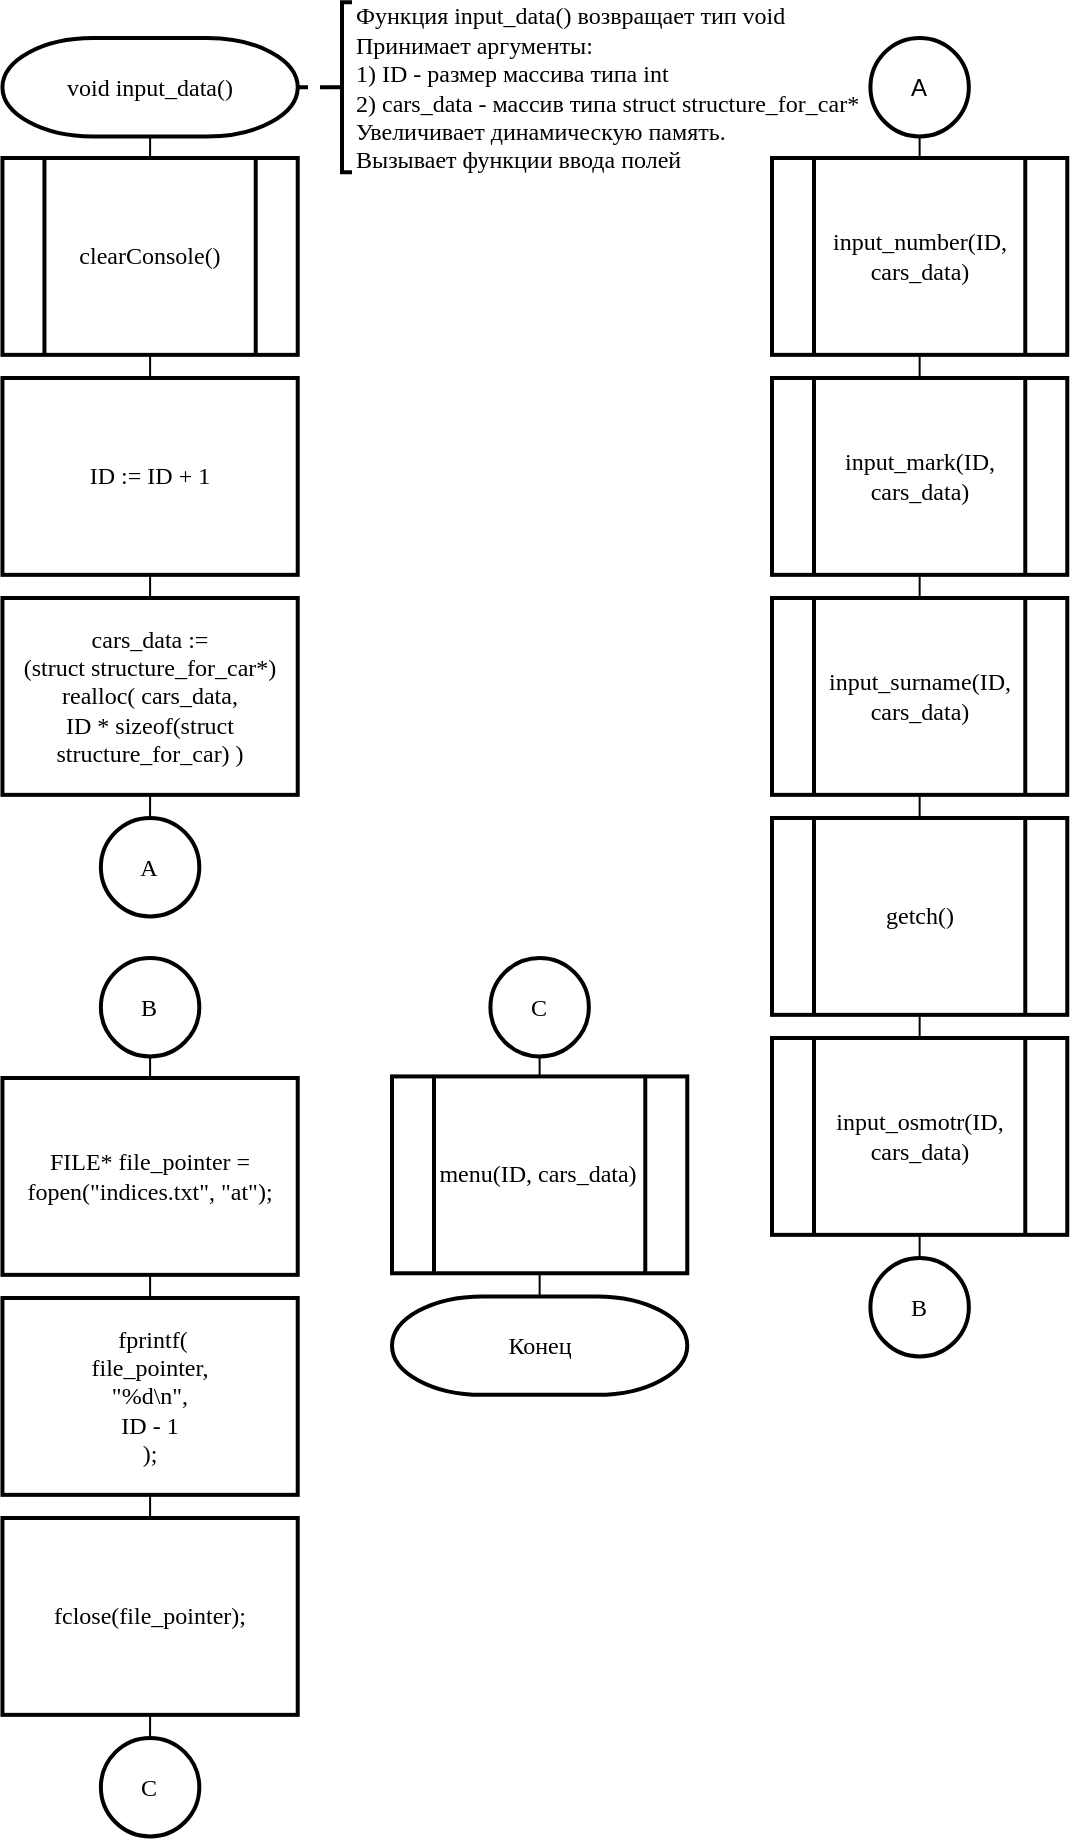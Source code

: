 <mxfile version="13.0.3" type="device"><diagram id="at5sw2PbxqXFSxbrONDc" name="Страница 1"><mxGraphModel dx="852" dy="494" grid="1" gridSize="10" guides="1" tooltips="1" connect="1" arrows="1" fold="1" page="1" pageScale="1" pageWidth="827" pageHeight="1169" math="0" shadow="0"><root><mxCell id="0"/><mxCell id="1" parent="0"/><mxCell id="XmzZIXnenyRNUTNFOU6w-14" style="edgeStyle=orthogonalEdgeStyle;rounded=0;orthogonalLoop=1;jettySize=auto;html=1;exitX=0.5;exitY=1;exitDx=0;exitDy=0;exitPerimeter=0;entryX=0.5;entryY=0;entryDx=0;entryDy=0;endArrow=none;endFill=0;" parent="1" source="XmzZIXnenyRNUTNFOU6w-1" target="XmzZIXnenyRNUTNFOU6w-2" edge="1"><mxGeometry relative="1" as="geometry"/></mxCell><mxCell id="XmzZIXnenyRNUTNFOU6w-1" value="&lt;font face=&quot;Times New Roman&quot;&gt;void input_data()&lt;/font&gt;" style="strokeWidth=2;html=1;shape=mxgraph.flowchart.terminator;whiteSpace=wrap;" parent="1" vertex="1"><mxGeometry x="55.23" y="50" width="147.637" height="49.212" as="geometry"/></mxCell><mxCell id="XmzZIXnenyRNUTNFOU6w-15" style="edgeStyle=orthogonalEdgeStyle;rounded=0;orthogonalLoop=1;jettySize=auto;html=1;exitX=0.5;exitY=1;exitDx=0;exitDy=0;entryX=0.5;entryY=0;entryDx=0;entryDy=0;endArrow=none;endFill=0;" parent="1" source="XmzZIXnenyRNUTNFOU6w-2" target="XmzZIXnenyRNUTNFOU6w-3" edge="1"><mxGeometry relative="1" as="geometry"/></mxCell><mxCell id="XmzZIXnenyRNUTNFOU6w-2" value="&lt;font face=&quot;Times New Roman&quot;&gt;clearConsole()&lt;/font&gt;" style="verticalLabelPosition=middle;verticalAlign=middle;html=1;shape=process;whiteSpace=wrap;rounded=0;size=0.14;arcSize=6;strokeWidth=2;labelPosition=center;align=center;" parent="1" vertex="1"><mxGeometry x="55.23" y="110" width="147.637" height="98.425" as="geometry"/></mxCell><mxCell id="XmzZIXnenyRNUTNFOU6w-16" style="edgeStyle=orthogonalEdgeStyle;rounded=0;orthogonalLoop=1;jettySize=auto;html=1;exitX=0.5;exitY=1;exitDx=0;exitDy=0;entryX=0.5;entryY=0;entryDx=0;entryDy=0;endArrow=none;endFill=0;" parent="1" source="XmzZIXnenyRNUTNFOU6w-3" target="XmzZIXnenyRNUTNFOU6w-4" edge="1"><mxGeometry relative="1" as="geometry"/></mxCell><mxCell id="XmzZIXnenyRNUTNFOU6w-3" value="&lt;font face=&quot;Times New Roman&quot;&gt;ID := ID + 1&lt;/font&gt;" style="rounded=0;whiteSpace=wrap;html=1;absoluteArcSize=1;arcSize=14;strokeWidth=2;" parent="1" vertex="1"><mxGeometry x="55.23" y="220" width="147.637" height="98.425" as="geometry"/></mxCell><mxCell id="XmzZIXnenyRNUTNFOU6w-25" style="edgeStyle=orthogonalEdgeStyle;rounded=0;orthogonalLoop=1;jettySize=auto;html=1;exitX=0.5;exitY=1;exitDx=0;exitDy=0;entryX=0.5;entryY=0;entryDx=0;entryDy=0;entryPerimeter=0;endArrow=none;endFill=0;" parent="1" source="XmzZIXnenyRNUTNFOU6w-4" target="XmzZIXnenyRNUTNFOU6w-23" edge="1"><mxGeometry relative="1" as="geometry"/></mxCell><mxCell id="XmzZIXnenyRNUTNFOU6w-4" value="&lt;font face=&quot;Times New Roman&quot;&gt;cars_data :=&lt;br&gt;(struct structure_for_car*) &lt;br&gt;realloc( cars_data,&lt;br&gt;ID * sizeof(struct structure_for_car) )&lt;/font&gt;" style="rounded=0;whiteSpace=wrap;html=1;absoluteArcSize=1;arcSize=14;strokeWidth=2;" parent="1" vertex="1"><mxGeometry x="55.23" y="330" width="147.637" height="98.425" as="geometry"/></mxCell><mxCell id="XmzZIXnenyRNUTNFOU6w-17" style="edgeStyle=orthogonalEdgeStyle;rounded=0;orthogonalLoop=1;jettySize=auto;html=1;exitX=0.5;exitY=1;exitDx=0;exitDy=0;entryX=0.5;entryY=0;entryDx=0;entryDy=0;endArrow=none;endFill=0;" parent="1" source="XmzZIXnenyRNUTNFOU6w-5" target="XmzZIXnenyRNUTNFOU6w-7" edge="1"><mxGeometry relative="1" as="geometry"/></mxCell><mxCell id="XmzZIXnenyRNUTNFOU6w-26" style="edgeStyle=orthogonalEdgeStyle;rounded=0;orthogonalLoop=1;jettySize=auto;html=1;exitX=0.5;exitY=0;exitDx=0;exitDy=0;entryX=0.5;entryY=1;entryDx=0;entryDy=0;entryPerimeter=0;endArrow=none;endFill=0;" parent="1" source="XmzZIXnenyRNUTNFOU6w-5" target="XmzZIXnenyRNUTNFOU6w-24" edge="1"><mxGeometry relative="1" as="geometry"/></mxCell><mxCell id="XmzZIXnenyRNUTNFOU6w-5" value="&lt;font face=&quot;Times New Roman&quot;&gt;input_number(ID, cars_data)&lt;/font&gt;&lt;font face=&quot;Times New Roman&quot;&gt;&lt;br&gt;&lt;/font&gt;" style="verticalLabelPosition=middle;verticalAlign=middle;html=1;shape=process;whiteSpace=wrap;rounded=0;size=0.14;arcSize=6;strokeWidth=2;labelPosition=center;align=center;" parent="1" vertex="1"><mxGeometry x="440" y="110" width="147.637" height="98.425" as="geometry"/></mxCell><mxCell id="XmzZIXnenyRNUTNFOU6w-18" style="edgeStyle=orthogonalEdgeStyle;rounded=0;orthogonalLoop=1;jettySize=auto;html=1;exitX=0.5;exitY=1;exitDx=0;exitDy=0;entryX=0.5;entryY=0;entryDx=0;entryDy=0;endArrow=none;endFill=0;" parent="1" source="XmzZIXnenyRNUTNFOU6w-7" target="XmzZIXnenyRNUTNFOU6w-9" edge="1"><mxGeometry relative="1" as="geometry"/></mxCell><mxCell id="XmzZIXnenyRNUTNFOU6w-7" value="&lt;font face=&quot;Times New Roman&quot;&gt;input_mark(ID, cars_data)&lt;br&gt;&lt;/font&gt;" style="verticalLabelPosition=middle;verticalAlign=middle;html=1;shape=process;whiteSpace=wrap;rounded=0;size=0.14;arcSize=6;strokeWidth=2;labelPosition=center;align=center;" parent="1" vertex="1"><mxGeometry x="440" y="220" width="147.637" height="98.425" as="geometry"/></mxCell><mxCell id="XmzZIXnenyRNUTNFOU6w-19" style="edgeStyle=orthogonalEdgeStyle;rounded=0;orthogonalLoop=1;jettySize=auto;html=1;exitX=0.5;exitY=1;exitDx=0;exitDy=0;entryX=0.5;entryY=0;entryDx=0;entryDy=0;endArrow=none;endFill=0;" parent="1" source="XmzZIXnenyRNUTNFOU6w-9" target="XmzZIXnenyRNUTNFOU6w-10" edge="1"><mxGeometry relative="1" as="geometry"/></mxCell><mxCell id="XmzZIXnenyRNUTNFOU6w-9" value="&lt;font face=&quot;Times New Roman&quot;&gt;input_surname(ID, cars_data)&lt;br&gt;&lt;/font&gt;" style="verticalLabelPosition=middle;verticalAlign=middle;html=1;shape=process;whiteSpace=wrap;rounded=0;size=0.14;arcSize=6;strokeWidth=2;labelPosition=center;align=center;" parent="1" vertex="1"><mxGeometry x="440" y="330" width="147.637" height="98.425" as="geometry"/></mxCell><mxCell id="XmzZIXnenyRNUTNFOU6w-20" style="edgeStyle=orthogonalEdgeStyle;rounded=0;orthogonalLoop=1;jettySize=auto;html=1;exitX=0.5;exitY=1;exitDx=0;exitDy=0;entryX=0.5;entryY=0;entryDx=0;entryDy=0;endArrow=none;endFill=0;" parent="1" source="XmzZIXnenyRNUTNFOU6w-10" target="XmzZIXnenyRNUTNFOU6w-11" edge="1"><mxGeometry relative="1" as="geometry"/></mxCell><mxCell id="XmzZIXnenyRNUTNFOU6w-10" value="&lt;font face=&quot;Times New Roman&quot;&gt;getch()&lt;br&gt;&lt;/font&gt;" style="verticalLabelPosition=middle;verticalAlign=middle;html=1;shape=process;whiteSpace=wrap;rounded=0;size=0.14;arcSize=6;strokeWidth=2;labelPosition=center;align=center;" parent="1" vertex="1"><mxGeometry x="440" y="440" width="147.637" height="98.425" as="geometry"/></mxCell><mxCell id="pvAkB_5rfKomrBnWasYL-10" style="edgeStyle=orthogonalEdgeStyle;rounded=0;orthogonalLoop=1;jettySize=auto;html=1;exitX=0.5;exitY=1;exitDx=0;exitDy=0;entryX=0.5;entryY=0;entryDx=0;entryDy=0;entryPerimeter=0;endArrow=none;endFill=0;" parent="1" source="XmzZIXnenyRNUTNFOU6w-11" target="pvAkB_5rfKomrBnWasYL-8" edge="1"><mxGeometry relative="1" as="geometry"/></mxCell><mxCell id="XmzZIXnenyRNUTNFOU6w-11" value="&lt;font face=&quot;Times New Roman&quot;&gt;input_osmotr(ID, cars_data)&lt;br&gt;&lt;/font&gt;" style="verticalLabelPosition=middle;verticalAlign=middle;html=1;shape=process;whiteSpace=wrap;rounded=0;size=0.14;arcSize=6;strokeWidth=2;labelPosition=center;align=center;" parent="1" vertex="1"><mxGeometry x="440" y="550" width="147.637" height="98.425" as="geometry"/></mxCell><mxCell id="XmzZIXnenyRNUTNFOU6w-22" style="edgeStyle=orthogonalEdgeStyle;rounded=0;orthogonalLoop=1;jettySize=auto;html=1;exitX=0.5;exitY=1;exitDx=0;exitDy=0;entryX=0.5;entryY=0;entryDx=0;entryDy=0;entryPerimeter=0;endArrow=none;endFill=0;" parent="1" source="XmzZIXnenyRNUTNFOU6w-12" target="XmzZIXnenyRNUTNFOU6w-13" edge="1"><mxGeometry relative="1" as="geometry"/></mxCell><mxCell id="XmzZIXnenyRNUTNFOU6w-12" value="&lt;font face=&quot;Times New Roman&quot;&gt;menu(ID, cars_data)&lt;br&gt;&lt;/font&gt;" style="verticalLabelPosition=middle;verticalAlign=middle;html=1;shape=process;whiteSpace=wrap;rounded=0;size=0.14;arcSize=6;strokeWidth=2;labelPosition=center;align=center;" parent="1" vertex="1"><mxGeometry x="250" y="569.21" width="147.637" height="98.425" as="geometry"/></mxCell><mxCell id="XmzZIXnenyRNUTNFOU6w-13" value="&lt;font face=&quot;Times New Roman&quot;&gt;Конец&lt;/font&gt;" style="strokeWidth=2;html=1;shape=mxgraph.flowchart.terminator;whiteSpace=wrap;" parent="1" vertex="1"><mxGeometry x="250" y="679.21" width="147.637" height="49.212" as="geometry"/></mxCell><mxCell id="XmzZIXnenyRNUTNFOU6w-23" value="&lt;font face=&quot;Times New Roman&quot;&gt;A&lt;/font&gt;" style="strokeWidth=2;html=1;shape=mxgraph.flowchart.start_2;whiteSpace=wrap;rounded=0;" parent="1" vertex="1"><mxGeometry x="104.44" y="440" width="49.212" height="49.212" as="geometry"/></mxCell><mxCell id="XmzZIXnenyRNUTNFOU6w-24" value="A" style="strokeWidth=2;html=1;shape=mxgraph.flowchart.start_2;whiteSpace=wrap;rounded=0;" parent="1" vertex="1"><mxGeometry x="489.21" y="50.0" width="49.212" height="49.212" as="geometry"/></mxCell><mxCell id="XmzZIXnenyRNUTNFOU6w-28" style="edgeStyle=orthogonalEdgeStyle;rounded=0;orthogonalLoop=1;jettySize=auto;html=1;exitX=0;exitY=0.5;exitDx=0;exitDy=0;exitPerimeter=0;entryX=1;entryY=0.5;entryDx=0;entryDy=0;entryPerimeter=0;endArrow=none;endFill=0;dashed=1;strokeWidth=2;" parent="1" source="XmzZIXnenyRNUTNFOU6w-27" target="XmzZIXnenyRNUTNFOU6w-1" edge="1"><mxGeometry relative="1" as="geometry"/></mxCell><mxCell id="XmzZIXnenyRNUTNFOU6w-27" value="&lt;font face=&quot;Times New Roman&quot;&gt;Функция input_data() возвращает тип void&lt;br&gt;Принимает аргументы:&lt;br&gt;1) ID - размер массива типа int&lt;br&gt;2) cars_data - массив типа struct structure_for_car*&lt;br&gt;Увеличивает динамическую память.&lt;br&gt;Вызывает функции ввода полей&lt;br&gt;&lt;/font&gt;" style="strokeWidth=2;html=1;shape=mxgraph.flowchart.annotation_2;align=left;labelPosition=right;pointerEvents=1;rounded=0;" parent="1" vertex="1"><mxGeometry x="220" y="32.11" width="10" height="85" as="geometry"/></mxCell><mxCell id="pvAkB_5rfKomrBnWasYL-11" style="edgeStyle=orthogonalEdgeStyle;rounded=0;orthogonalLoop=1;jettySize=auto;html=1;exitX=0.5;exitY=1;exitDx=0;exitDy=0;exitPerimeter=0;entryX=0.5;entryY=0;entryDx=0;entryDy=0;endArrow=none;endFill=0;" parent="1" source="pvAkB_5rfKomrBnWasYL-1" target="pvAkB_5rfKomrBnWasYL-2" edge="1"><mxGeometry relative="1" as="geometry"/></mxCell><mxCell id="pvAkB_5rfKomrBnWasYL-1" value="&lt;font face=&quot;Times New Roman&quot;&gt;B&lt;/font&gt;" style="strokeWidth=2;html=1;shape=mxgraph.flowchart.start_2;whiteSpace=wrap;rounded=0;" parent="1" vertex="1"><mxGeometry x="104.44" y="510" width="49.212" height="49.212" as="geometry"/></mxCell><mxCell id="pvAkB_5rfKomrBnWasYL-12" style="edgeStyle=orthogonalEdgeStyle;rounded=0;orthogonalLoop=1;jettySize=auto;html=1;exitX=0.5;exitY=1;exitDx=0;exitDy=0;entryX=0.5;entryY=0;entryDx=0;entryDy=0;endArrow=none;endFill=0;" parent="1" source="pvAkB_5rfKomrBnWasYL-2" target="pvAkB_5rfKomrBnWasYL-3" edge="1"><mxGeometry relative="1" as="geometry"/></mxCell><mxCell id="pvAkB_5rfKomrBnWasYL-2" value="&lt;font face=&quot;Times New Roman&quot;&gt;FILE* file_pointer = fopen(&quot;indices.txt&quot;, &quot;at&quot;);&lt;/font&gt;" style="rounded=0;whiteSpace=wrap;html=1;absoluteArcSize=1;arcSize=14;strokeWidth=2;" parent="1" vertex="1"><mxGeometry x="55.23" y="570" width="147.637" height="98.425" as="geometry"/></mxCell><mxCell id="pvAkB_5rfKomrBnWasYL-13" style="edgeStyle=orthogonalEdgeStyle;rounded=0;orthogonalLoop=1;jettySize=auto;html=1;exitX=0.5;exitY=1;exitDx=0;exitDy=0;entryX=0.5;entryY=0;entryDx=0;entryDy=0;endArrow=none;endFill=0;" parent="1" source="pvAkB_5rfKomrBnWasYL-3" target="pvAkB_5rfKomrBnWasYL-4" edge="1"><mxGeometry relative="1" as="geometry"/></mxCell><mxCell id="pvAkB_5rfKomrBnWasYL-3" value="&lt;font face=&quot;Times New Roman&quot;&gt;&amp;nbsp;fprintf(&lt;br&gt;file_pointer,&lt;br&gt;&quot;%d\n&quot;, &lt;br&gt;ID - 1&lt;br&gt;);&lt;/font&gt;" style="rounded=0;whiteSpace=wrap;html=1;absoluteArcSize=1;arcSize=14;strokeWidth=2;" parent="1" vertex="1"><mxGeometry x="55.23" y="680" width="147.637" height="98.425" as="geometry"/></mxCell><mxCell id="pvAkB_5rfKomrBnWasYL-15" style="edgeStyle=orthogonalEdgeStyle;rounded=0;orthogonalLoop=1;jettySize=auto;html=1;exitX=0.5;exitY=1;exitDx=0;exitDy=0;entryX=0.5;entryY=0;entryDx=0;entryDy=0;entryPerimeter=0;endArrow=none;endFill=0;" parent="1" source="pvAkB_5rfKomrBnWasYL-4" target="pvAkB_5rfKomrBnWasYL-5" edge="1"><mxGeometry relative="1" as="geometry"/></mxCell><mxCell id="pvAkB_5rfKomrBnWasYL-4" value="&lt;font face=&quot;Times New Roman&quot;&gt;fclose(file_pointer);&lt;/font&gt;" style="rounded=0;whiteSpace=wrap;html=1;absoluteArcSize=1;arcSize=14;strokeWidth=2;" parent="1" vertex="1"><mxGeometry x="55.23" y="790" width="147.637" height="98.425" as="geometry"/></mxCell><mxCell id="pvAkB_5rfKomrBnWasYL-5" value="&lt;font face=&quot;Times New Roman&quot;&gt;C&lt;/font&gt;" style="strokeWidth=2;html=1;shape=mxgraph.flowchart.start_2;whiteSpace=wrap;rounded=0;" parent="1" vertex="1"><mxGeometry x="104.44" y="900" width="49.212" height="49.212" as="geometry"/></mxCell><mxCell id="pvAkB_5rfKomrBnWasYL-9" style="edgeStyle=orthogonalEdgeStyle;rounded=0;orthogonalLoop=1;jettySize=auto;html=1;exitX=0.5;exitY=1;exitDx=0;exitDy=0;exitPerimeter=0;entryX=0.5;entryY=0;entryDx=0;entryDy=0;endArrow=none;endFill=0;" parent="1" source="pvAkB_5rfKomrBnWasYL-6" target="XmzZIXnenyRNUTNFOU6w-12" edge="1"><mxGeometry relative="1" as="geometry"/></mxCell><mxCell id="pvAkB_5rfKomrBnWasYL-6" value="&lt;font face=&quot;Times New Roman&quot;&gt;C&lt;/font&gt;" style="strokeWidth=2;html=1;shape=mxgraph.flowchart.start_2;whiteSpace=wrap;rounded=0;" parent="1" vertex="1"><mxGeometry x="299.21" y="510" width="49.212" height="49.212" as="geometry"/></mxCell><mxCell id="pvAkB_5rfKomrBnWasYL-8" value="&lt;font face=&quot;Times New Roman&quot;&gt;B&lt;/font&gt;" style="strokeWidth=2;html=1;shape=mxgraph.flowchart.start_2;whiteSpace=wrap;rounded=0;" parent="1" vertex="1"><mxGeometry x="489.21" y="660" width="49.212" height="49.212" as="geometry"/></mxCell></root></mxGraphModel></diagram></mxfile>